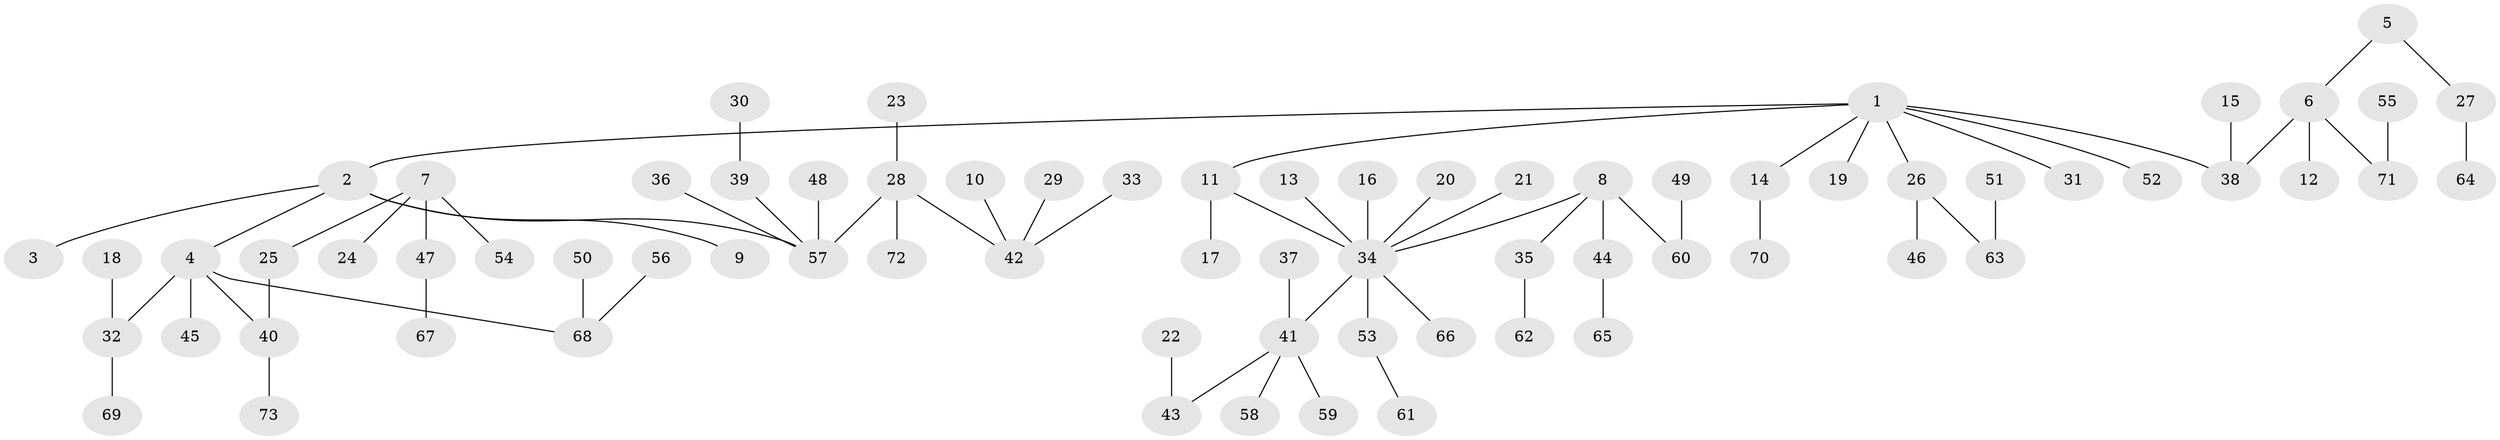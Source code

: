 // original degree distribution, {3: 0.1917808219178082, 6: 0.00684931506849315, 7: 0.00684931506849315, 1: 0.547945205479452, 4: 0.06164383561643835, 5: 0.03424657534246575, 10: 0.00684931506849315, 2: 0.14383561643835616}
// Generated by graph-tools (version 1.1) at 2025/50/03/09/25 03:50:21]
// undirected, 73 vertices, 72 edges
graph export_dot {
graph [start="1"]
  node [color=gray90,style=filled];
  1;
  2;
  3;
  4;
  5;
  6;
  7;
  8;
  9;
  10;
  11;
  12;
  13;
  14;
  15;
  16;
  17;
  18;
  19;
  20;
  21;
  22;
  23;
  24;
  25;
  26;
  27;
  28;
  29;
  30;
  31;
  32;
  33;
  34;
  35;
  36;
  37;
  38;
  39;
  40;
  41;
  42;
  43;
  44;
  45;
  46;
  47;
  48;
  49;
  50;
  51;
  52;
  53;
  54;
  55;
  56;
  57;
  58;
  59;
  60;
  61;
  62;
  63;
  64;
  65;
  66;
  67;
  68;
  69;
  70;
  71;
  72;
  73;
  1 -- 2 [weight=1.0];
  1 -- 11 [weight=1.0];
  1 -- 14 [weight=1.0];
  1 -- 19 [weight=1.0];
  1 -- 26 [weight=1.0];
  1 -- 31 [weight=1.0];
  1 -- 38 [weight=1.0];
  1 -- 52 [weight=1.0];
  2 -- 3 [weight=1.0];
  2 -- 4 [weight=1.0];
  2 -- 9 [weight=1.0];
  2 -- 57 [weight=1.0];
  4 -- 32 [weight=1.0];
  4 -- 40 [weight=1.0];
  4 -- 45 [weight=1.0];
  4 -- 68 [weight=1.0];
  5 -- 6 [weight=1.0];
  5 -- 27 [weight=1.0];
  6 -- 12 [weight=1.0];
  6 -- 38 [weight=1.0];
  6 -- 71 [weight=1.0];
  7 -- 24 [weight=1.0];
  7 -- 25 [weight=1.0];
  7 -- 47 [weight=1.0];
  7 -- 54 [weight=1.0];
  8 -- 34 [weight=1.0];
  8 -- 35 [weight=1.0];
  8 -- 44 [weight=1.0];
  8 -- 60 [weight=1.0];
  10 -- 42 [weight=1.0];
  11 -- 17 [weight=1.0];
  11 -- 34 [weight=1.0];
  13 -- 34 [weight=1.0];
  14 -- 70 [weight=1.0];
  15 -- 38 [weight=1.0];
  16 -- 34 [weight=1.0];
  18 -- 32 [weight=1.0];
  20 -- 34 [weight=1.0];
  21 -- 34 [weight=1.0];
  22 -- 43 [weight=1.0];
  23 -- 28 [weight=1.0];
  25 -- 40 [weight=1.0];
  26 -- 46 [weight=1.0];
  26 -- 63 [weight=1.0];
  27 -- 64 [weight=1.0];
  28 -- 42 [weight=1.0];
  28 -- 57 [weight=1.0];
  28 -- 72 [weight=1.0];
  29 -- 42 [weight=1.0];
  30 -- 39 [weight=1.0];
  32 -- 69 [weight=1.0];
  33 -- 42 [weight=1.0];
  34 -- 41 [weight=1.0];
  34 -- 53 [weight=1.0];
  34 -- 66 [weight=1.0];
  35 -- 62 [weight=1.0];
  36 -- 57 [weight=1.0];
  37 -- 41 [weight=1.0];
  39 -- 57 [weight=1.0];
  40 -- 73 [weight=1.0];
  41 -- 43 [weight=1.0];
  41 -- 58 [weight=1.0];
  41 -- 59 [weight=1.0];
  44 -- 65 [weight=1.0];
  47 -- 67 [weight=1.0];
  48 -- 57 [weight=1.0];
  49 -- 60 [weight=1.0];
  50 -- 68 [weight=1.0];
  51 -- 63 [weight=1.0];
  53 -- 61 [weight=1.0];
  55 -- 71 [weight=1.0];
  56 -- 68 [weight=1.0];
}
